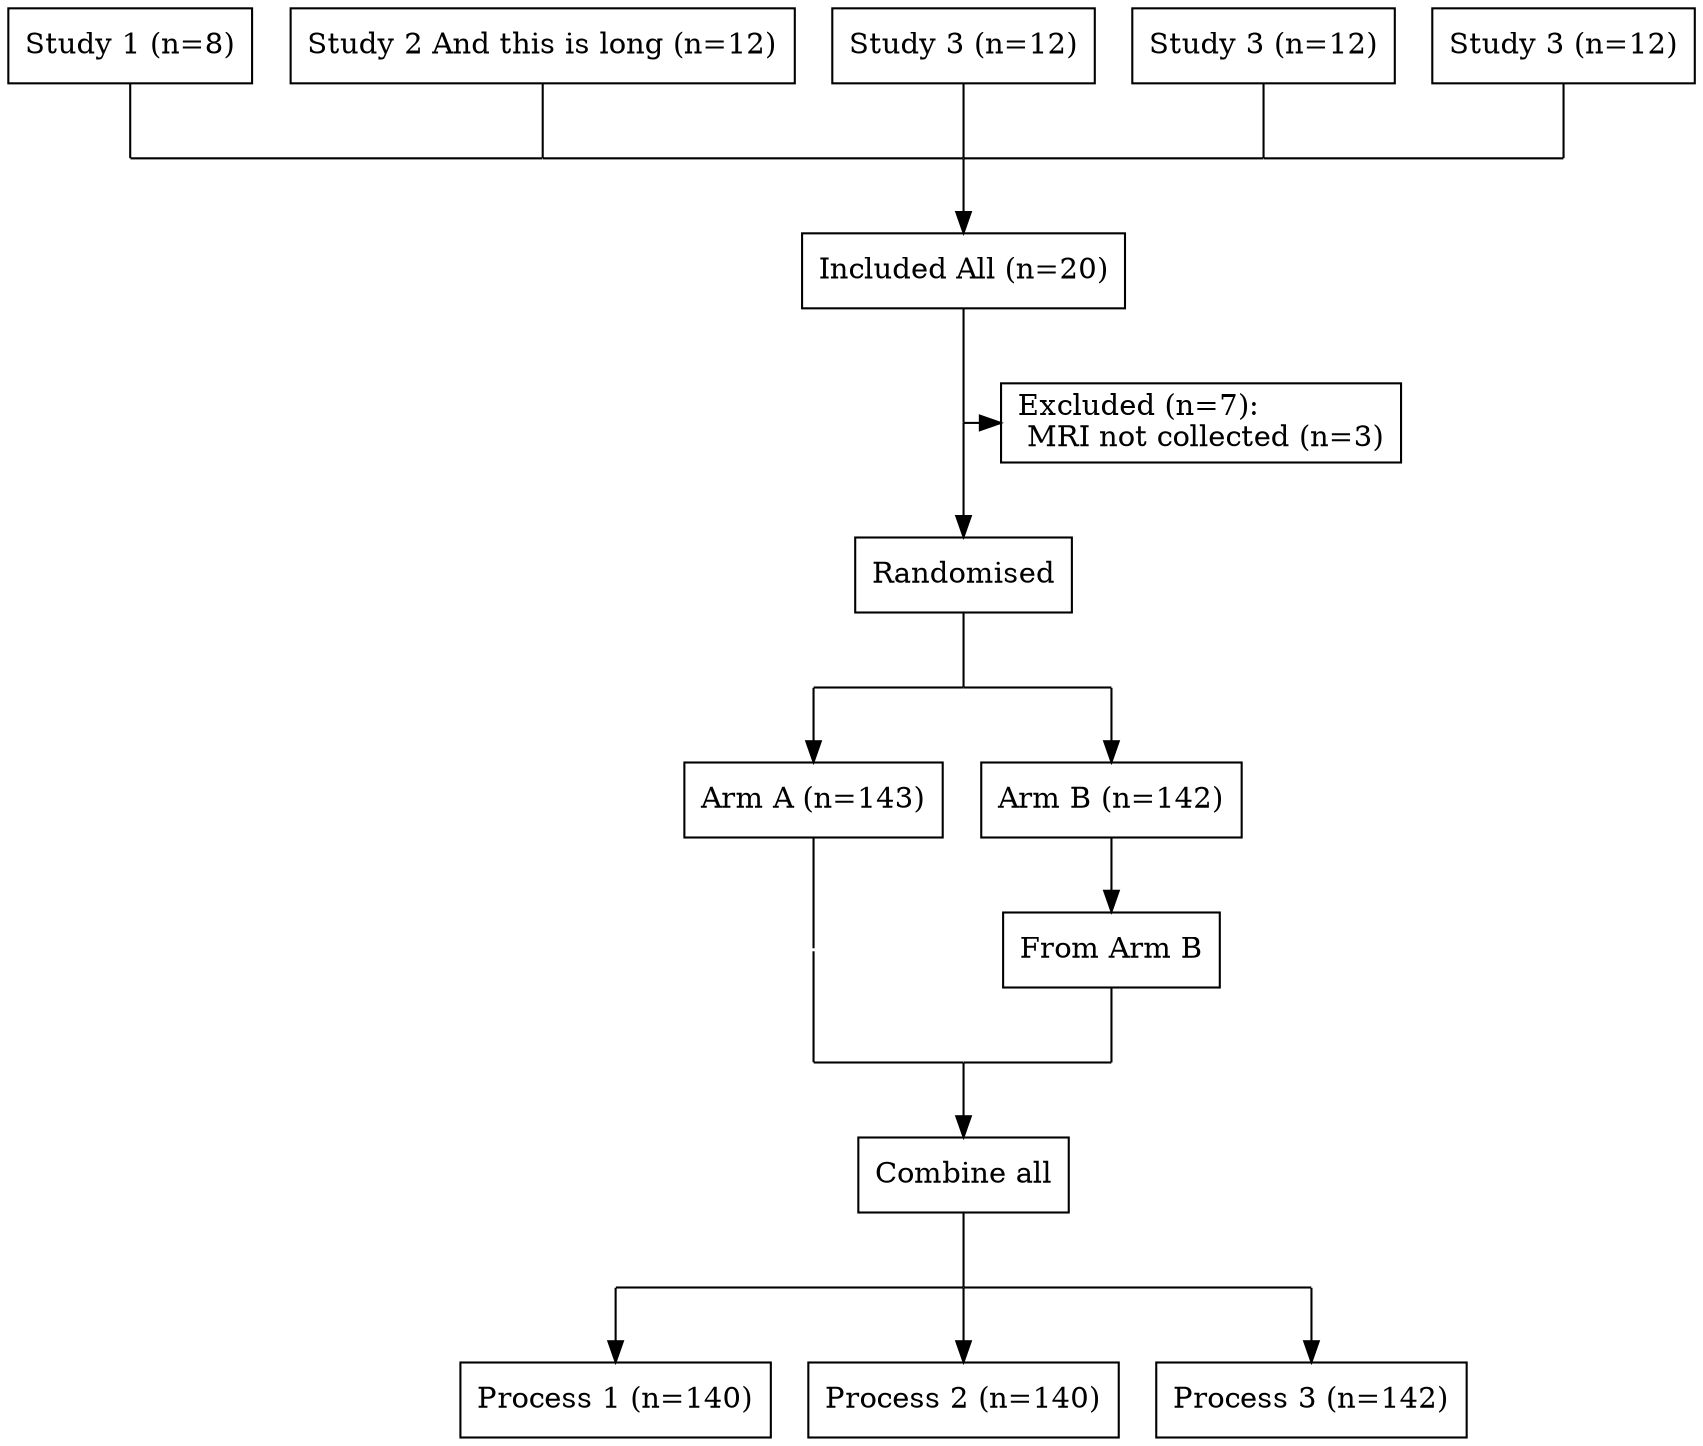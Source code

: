 digraph consort_diagram {
  graph [layout = dot, splines=ortho]





# node definitions with substituted label text
  node [shape = rectangle, fillcolor = Biege, style="", fillcolor = "", color = ""]

node1 [label = "Study 1 (n=8)" group=A1]
node2 [label = "Study 2 And this is long (n=12)" group=A2]
node3 [label = "Study 3 (n=12)" group=A3]
node4 [label = "Study 3 (n=12)" group=A4]
node5 [label = "Study 3 (n=12)" group=A5]
node6 [label = "Included All (n=20)" group=B1]
node7 [label = "Excluded (n=7):\l MRI not collected (n=3)\l"]
node8 [label = "Randomised" group=B1]
node9 [label = "Arm A (n=143)" group=C1]
node10 [label = "Arm B (n=142)" group=C2]
node11 [label = "" group=C1 shape=none height=0 width=0]
node12 [label = "From Arm B" group=C2]
node13 [label = "Combine all" group=B1]
node14 [label = "Process 1 (n=140)" group=D1]
node15 [label = "Process 2 (n=140)" group=D2]
node16 [label = "Process 3 (n=142)" group=D3]


## Invisible point node for joints

node [shape = point, width = 0, style=invis]

P1 [group=A1]
P2 [group=A2]
P3 [group=A3]
P4 [group=A4]
P5 [group=A5]
P6 [group=B1]
P7 [group=C1]
P8 [group=B1]
P9 [group=C2]
P10 [group=C1]
P11 [group=B1]
P12 [group=C2]
P13 [group=D1]
P14 [group=D2]
P15 [group=D3]

subgraph {
  rank = same; rankdir = LR; P1; P2; P3; P4; P5;
  }
subgraph {
  rank = same; rankdir = LR; node1; node2; node3; node4; node5;
  }
subgraph {
  rank = same; rankdir = LR; node6;
  }
subgraph {
  rank = same; rankdir = LR; P6; node7;
  }
subgraph {
  rank = same; rankdir = LR; P7; P8; P9;
  }
subgraph {
  rank = same; rankdir = LR; node9; node10;
  }
subgraph {
  rank = same; rankdir = LR; node11; node12;
  }
subgraph {
  rank = same; rankdir = LR; P10; P11; P12;
  }
subgraph {
  rank = same; rankdir = LR; P13; P14; P15;
  }
subgraph {
  rank = same; rankdir = LR; node14; node15; node16;
  }

edge[style=""];

P3 -> node6;
node1 -> P1 [arrowhead = none];
node2 -> P2 [arrowhead = none];
node3 -> P3 [arrowhead = none];
node4 -> P4 [arrowhead = none];
node5 -> P5 [arrowhead = none];
P1 -> P2 -> P3 -> P4 -> P5 [arrowhead = none];
node6 -> P6 [arrowhead = none];
P6 -> node7;
P6 -> node8;
node8 -> P8 [arrowhead = none];
P7 -> node9;
P9 -> node10;
P7 -> P8 -> P9 [arrowhead = none];
node9 -> node11 [arrowhead = none];
node10 -> node12;
P11 -> node13;
node11 -> P10 [arrowhead = none];
node12 -> P12 [arrowhead = none];
P10 -> P11 -> P12 [arrowhead = none];
node13 -> P14 [arrowhead = none];
P13 -> node14;
P14 -> node15;
P15 -> node16;
P13 -> P14 -> P15 [arrowhead = none];


}

